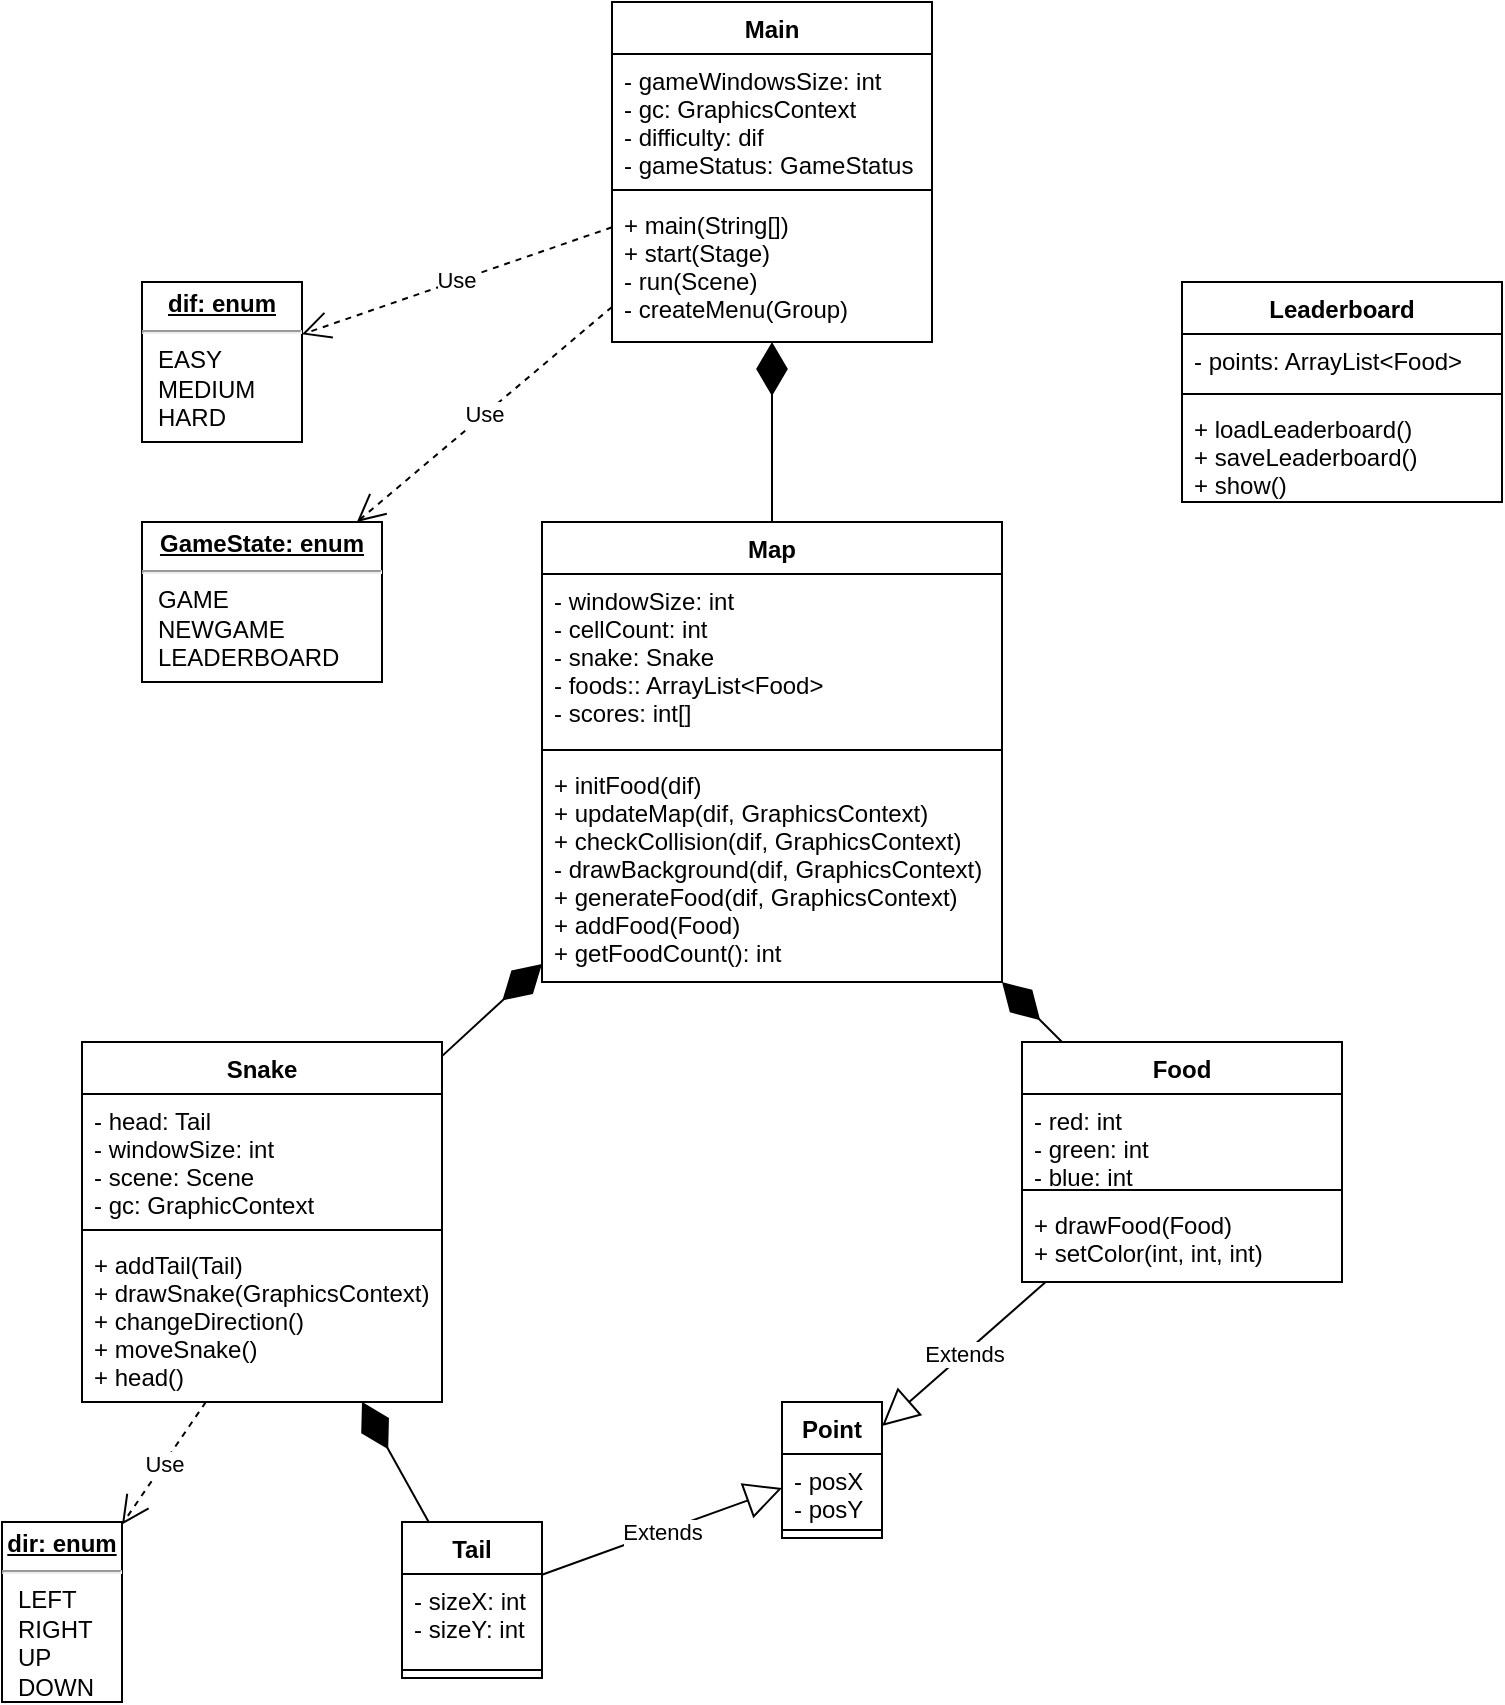 <mxfile version="13.8.8" type="device"><diagram id="INqqwgFJRLIuOFs6QZzU" name="Page-1"><mxGraphModel dx="1694" dy="1110" grid="1" gridSize="10" guides="1" tooltips="1" connect="1" arrows="1" fold="1" page="1" pageScale="1" pageWidth="827" pageHeight="1169" math="0" shadow="0"><root><mxCell id="0"/><mxCell id="1" parent="0"/><mxCell id="UiDXI8f-_YDaxjYFtEas-1" value="Map" style="swimlane;fontStyle=1;align=center;verticalAlign=top;childLayout=stackLayout;horizontal=1;startSize=26;horizontalStack=0;resizeParent=1;resizeParentMax=0;resizeLast=0;collapsible=1;marginBottom=0;" vertex="1" parent="1"><mxGeometry x="320" y="400" width="230" height="230" as="geometry"/></mxCell><mxCell id="UiDXI8f-_YDaxjYFtEas-2" value="- windowSize: int&#10;- cellCount: int&#10;- snake: Snake&#10;- foods:: ArrayList&lt;Food&gt;&#10;- scores: int[]" style="text;strokeColor=none;fillColor=none;align=left;verticalAlign=top;spacingLeft=4;spacingRight=4;overflow=hidden;rotatable=0;points=[[0,0.5],[1,0.5]];portConstraint=eastwest;" vertex="1" parent="UiDXI8f-_YDaxjYFtEas-1"><mxGeometry y="26" width="230" height="84" as="geometry"/></mxCell><mxCell id="UiDXI8f-_YDaxjYFtEas-3" value="" style="line;strokeWidth=1;fillColor=none;align=left;verticalAlign=middle;spacingTop=-1;spacingLeft=3;spacingRight=3;rotatable=0;labelPosition=right;points=[];portConstraint=eastwest;" vertex="1" parent="UiDXI8f-_YDaxjYFtEas-1"><mxGeometry y="110" width="230" height="8" as="geometry"/></mxCell><mxCell id="UiDXI8f-_YDaxjYFtEas-4" value="+ initFood(dif)&#10;+ updateMap(dif, GraphicsContext)&#10;+ checkCollision(dif, GraphicsContext)&#10;- drawBackground(dif, GraphicsContext)&#10;+ generateFood(dif, GraphicsContext)&#10;+ addFood(Food)&#10;+ getFoodCount(): int&#10;" style="text;strokeColor=none;fillColor=none;align=left;verticalAlign=top;spacingLeft=4;spacingRight=4;overflow=hidden;rotatable=0;points=[[0,0.5],[1,0.5]];portConstraint=eastwest;" vertex="1" parent="UiDXI8f-_YDaxjYFtEas-1"><mxGeometry y="118" width="230" height="112" as="geometry"/></mxCell><mxCell id="UiDXI8f-_YDaxjYFtEas-5" value="Snake" style="swimlane;fontStyle=1;align=center;verticalAlign=top;childLayout=stackLayout;horizontal=1;startSize=26;horizontalStack=0;resizeParent=1;resizeParentMax=0;resizeLast=0;collapsible=1;marginBottom=0;" vertex="1" parent="1"><mxGeometry x="90" y="660" width="180" height="180" as="geometry"/></mxCell><mxCell id="UiDXI8f-_YDaxjYFtEas-6" value="- head: Tail&#10;- windowSize: int&#10;- scene: Scene&#10;- gc: GraphicContext" style="text;strokeColor=none;fillColor=none;align=left;verticalAlign=top;spacingLeft=4;spacingRight=4;overflow=hidden;rotatable=0;points=[[0,0.5],[1,0.5]];portConstraint=eastwest;" vertex="1" parent="UiDXI8f-_YDaxjYFtEas-5"><mxGeometry y="26" width="180" height="64" as="geometry"/></mxCell><mxCell id="UiDXI8f-_YDaxjYFtEas-7" value="" style="line;strokeWidth=1;fillColor=none;align=left;verticalAlign=middle;spacingTop=-1;spacingLeft=3;spacingRight=3;rotatable=0;labelPosition=right;points=[];portConstraint=eastwest;" vertex="1" parent="UiDXI8f-_YDaxjYFtEas-5"><mxGeometry y="90" width="180" height="8" as="geometry"/></mxCell><mxCell id="UiDXI8f-_YDaxjYFtEas-8" value="+ addTail(Tail)&#10;+ drawSnake(GraphicsContext)&#10;+ changeDirection()&#10;+ moveSnake()&#10;+ head()" style="text;strokeColor=none;fillColor=none;align=left;verticalAlign=top;spacingLeft=4;spacingRight=4;overflow=hidden;rotatable=0;points=[[0,0.5],[1,0.5]];portConstraint=eastwest;" vertex="1" parent="UiDXI8f-_YDaxjYFtEas-5"><mxGeometry y="98" width="180" height="82" as="geometry"/></mxCell><mxCell id="UiDXI8f-_YDaxjYFtEas-9" value="Food" style="swimlane;fontStyle=1;align=center;verticalAlign=top;childLayout=stackLayout;horizontal=1;startSize=26;horizontalStack=0;resizeParent=1;resizeParentMax=0;resizeLast=0;collapsible=1;marginBottom=0;" vertex="1" parent="1"><mxGeometry x="560" y="660" width="160" height="120" as="geometry"/></mxCell><mxCell id="UiDXI8f-_YDaxjYFtEas-10" value="- red: int&#10;- green: int&#10;- blue: int" style="text;strokeColor=none;fillColor=none;align=left;verticalAlign=top;spacingLeft=4;spacingRight=4;overflow=hidden;rotatable=0;points=[[0,0.5],[1,0.5]];portConstraint=eastwest;" vertex="1" parent="UiDXI8f-_YDaxjYFtEas-9"><mxGeometry y="26" width="160" height="44" as="geometry"/></mxCell><mxCell id="UiDXI8f-_YDaxjYFtEas-11" value="" style="line;strokeWidth=1;fillColor=none;align=left;verticalAlign=middle;spacingTop=-1;spacingLeft=3;spacingRight=3;rotatable=0;labelPosition=right;points=[];portConstraint=eastwest;" vertex="1" parent="UiDXI8f-_YDaxjYFtEas-9"><mxGeometry y="70" width="160" height="8" as="geometry"/></mxCell><mxCell id="UiDXI8f-_YDaxjYFtEas-12" value="+ drawFood(Food)&#10;+ setColor(int, int, int)" style="text;strokeColor=none;fillColor=none;align=left;verticalAlign=top;spacingLeft=4;spacingRight=4;overflow=hidden;rotatable=0;points=[[0,0.5],[1,0.5]];portConstraint=eastwest;" vertex="1" parent="UiDXI8f-_YDaxjYFtEas-9"><mxGeometry y="78" width="160" height="42" as="geometry"/></mxCell><mxCell id="UiDXI8f-_YDaxjYFtEas-14" value="Tail" style="swimlane;fontStyle=1;align=center;verticalAlign=top;childLayout=stackLayout;horizontal=1;startSize=26;horizontalStack=0;resizeParent=1;resizeParentMax=0;resizeLast=0;collapsible=1;marginBottom=0;" vertex="1" parent="1"><mxGeometry x="250" y="900" width="70" height="78" as="geometry"/></mxCell><mxCell id="UiDXI8f-_YDaxjYFtEas-15" value="- sizeX: int&#10;- sizeY: int" style="text;strokeColor=none;fillColor=none;align=left;verticalAlign=top;spacingLeft=4;spacingRight=4;overflow=hidden;rotatable=0;points=[[0,0.5],[1,0.5]];portConstraint=eastwest;" vertex="1" parent="UiDXI8f-_YDaxjYFtEas-14"><mxGeometry y="26" width="70" height="44" as="geometry"/></mxCell><mxCell id="UiDXI8f-_YDaxjYFtEas-16" value="" style="line;strokeWidth=1;fillColor=none;align=left;verticalAlign=middle;spacingTop=-1;spacingLeft=3;spacingRight=3;rotatable=0;labelPosition=right;points=[];portConstraint=eastwest;" vertex="1" parent="UiDXI8f-_YDaxjYFtEas-14"><mxGeometry y="70" width="70" height="8" as="geometry"/></mxCell><mxCell id="UiDXI8f-_YDaxjYFtEas-22" value="Main" style="swimlane;fontStyle=1;align=center;verticalAlign=top;childLayout=stackLayout;horizontal=1;startSize=26;horizontalStack=0;resizeParent=1;resizeParentMax=0;resizeLast=0;collapsible=1;marginBottom=0;" vertex="1" parent="1"><mxGeometry x="355" y="140" width="160" height="170" as="geometry"/></mxCell><mxCell id="UiDXI8f-_YDaxjYFtEas-23" value="- gameWindowsSize: int&#10;- gc: GraphicsContext&#10;- difficulty: dif&#10;- gameStatus: GameStatus" style="text;strokeColor=none;fillColor=none;align=left;verticalAlign=top;spacingLeft=4;spacingRight=4;overflow=hidden;rotatable=0;points=[[0,0.5],[1,0.5]];portConstraint=eastwest;" vertex="1" parent="UiDXI8f-_YDaxjYFtEas-22"><mxGeometry y="26" width="160" height="64" as="geometry"/></mxCell><mxCell id="UiDXI8f-_YDaxjYFtEas-24" value="" style="line;strokeWidth=1;fillColor=none;align=left;verticalAlign=middle;spacingTop=-1;spacingLeft=3;spacingRight=3;rotatable=0;labelPosition=right;points=[];portConstraint=eastwest;" vertex="1" parent="UiDXI8f-_YDaxjYFtEas-22"><mxGeometry y="90" width="160" height="8" as="geometry"/></mxCell><mxCell id="UiDXI8f-_YDaxjYFtEas-25" value="+ main(String[])&#10;+ start(Stage)&#10;- run(Scene)&#10;- createMenu(Group)" style="text;strokeColor=none;fillColor=none;align=left;verticalAlign=top;spacingLeft=4;spacingRight=4;overflow=hidden;rotatable=0;points=[[0,0.5],[1,0.5]];portConstraint=eastwest;" vertex="1" parent="UiDXI8f-_YDaxjYFtEas-22"><mxGeometry y="98" width="160" height="72" as="geometry"/></mxCell><mxCell id="UiDXI8f-_YDaxjYFtEas-30" value="Leaderboard" style="swimlane;fontStyle=1;align=center;verticalAlign=top;childLayout=stackLayout;horizontal=1;startSize=26;horizontalStack=0;resizeParent=1;resizeParentMax=0;resizeLast=0;collapsible=1;marginBottom=0;" vertex="1" parent="1"><mxGeometry x="640" y="280" width="160" height="110" as="geometry"/></mxCell><mxCell id="UiDXI8f-_YDaxjYFtEas-31" value="- points: ArrayList&lt;Food&gt;" style="text;strokeColor=none;fillColor=none;align=left;verticalAlign=top;spacingLeft=4;spacingRight=4;overflow=hidden;rotatable=0;points=[[0,0.5],[1,0.5]];portConstraint=eastwest;" vertex="1" parent="UiDXI8f-_YDaxjYFtEas-30"><mxGeometry y="26" width="160" height="26" as="geometry"/></mxCell><mxCell id="UiDXI8f-_YDaxjYFtEas-32" value="" style="line;strokeWidth=1;fillColor=none;align=left;verticalAlign=middle;spacingTop=-1;spacingLeft=3;spacingRight=3;rotatable=0;labelPosition=right;points=[];portConstraint=eastwest;" vertex="1" parent="UiDXI8f-_YDaxjYFtEas-30"><mxGeometry y="52" width="160" height="8" as="geometry"/></mxCell><mxCell id="UiDXI8f-_YDaxjYFtEas-33" value="+ loadLeaderboard()&#10;+ saveLeaderboard()&#10;+ show()" style="text;strokeColor=none;fillColor=none;align=left;verticalAlign=top;spacingLeft=4;spacingRight=4;overflow=hidden;rotatable=0;points=[[0,0.5],[1,0.5]];portConstraint=eastwest;" vertex="1" parent="UiDXI8f-_YDaxjYFtEas-30"><mxGeometry y="60" width="160" height="50" as="geometry"/></mxCell><mxCell id="UiDXI8f-_YDaxjYFtEas-35" value="&lt;p style=&quot;margin: 0px ; margin-top: 4px ; text-align: center ; text-decoration: underline&quot;&gt;&lt;b&gt;dif: enum&lt;/b&gt;&lt;/p&gt;&lt;hr&gt;&lt;p style=&quot;margin: 0px ; margin-left: 8px&quot;&gt;EASY&lt;/p&gt;&lt;p style=&quot;margin: 0px ; margin-left: 8px&quot;&gt;MEDIUM&lt;/p&gt;&lt;p style=&quot;margin: 0px ; margin-left: 8px&quot;&gt;HARD&lt;/p&gt;" style="verticalAlign=top;align=left;overflow=fill;fontSize=12;fontFamily=Helvetica;html=1;" vertex="1" parent="1"><mxGeometry x="120" y="280" width="80" height="80" as="geometry"/></mxCell><mxCell id="UiDXI8f-_YDaxjYFtEas-36" value="&lt;p style=&quot;margin: 0px ; margin-top: 4px ; text-align: center ; text-decoration: underline&quot;&gt;&lt;b&gt;GameState: enum&lt;/b&gt;&lt;/p&gt;&lt;hr&gt;&lt;p style=&quot;margin: 0px ; margin-left: 8px&quot;&gt;GAME&lt;/p&gt;&lt;p style=&quot;margin: 0px ; margin-left: 8px&quot;&gt;NEWGAME&lt;/p&gt;&lt;p style=&quot;margin: 0px ; margin-left: 8px&quot;&gt;LEADERBOARD&lt;/p&gt;" style="verticalAlign=top;align=left;overflow=fill;fontSize=12;fontFamily=Helvetica;html=1;" vertex="1" parent="1"><mxGeometry x="120" y="400" width="120" height="80" as="geometry"/></mxCell><mxCell id="UiDXI8f-_YDaxjYFtEas-38" value="Use" style="endArrow=open;endSize=12;dashed=1;html=1;" edge="1" parent="1" source="UiDXI8f-_YDaxjYFtEas-22" target="UiDXI8f-_YDaxjYFtEas-36"><mxGeometry width="160" relative="1" as="geometry"><mxPoint x="420" y="415" as="sourcePoint"/><mxPoint x="580" y="415" as="targetPoint"/></mxGeometry></mxCell><mxCell id="UiDXI8f-_YDaxjYFtEas-39" value="Use" style="endArrow=open;endSize=12;dashed=1;html=1;" edge="1" parent="1" source="UiDXI8f-_YDaxjYFtEas-22" target="UiDXI8f-_YDaxjYFtEas-35"><mxGeometry width="160" relative="1" as="geometry"><mxPoint x="350" y="325" as="sourcePoint"/><mxPoint x="510" y="325" as="targetPoint"/></mxGeometry></mxCell><mxCell id="UiDXI8f-_YDaxjYFtEas-40" value="&lt;p style=&quot;margin: 0px ; margin-top: 4px ; text-align: center ; text-decoration: underline&quot;&gt;&lt;b&gt;dir: enum&lt;/b&gt;&lt;/p&gt;&lt;hr&gt;&lt;p style=&quot;margin: 0px ; margin-left: 8px&quot;&gt;LEFT&lt;/p&gt;&lt;p style=&quot;margin: 0px ; margin-left: 8px&quot;&gt;RIGHT&lt;/p&gt;&lt;p style=&quot;margin: 0px ; margin-left: 8px&quot;&gt;UP&lt;/p&gt;&lt;p style=&quot;margin: 0px ; margin-left: 8px&quot;&gt;DOWN&lt;/p&gt;" style="verticalAlign=top;align=left;overflow=fill;fontSize=12;fontFamily=Helvetica;html=1;" vertex="1" parent="1"><mxGeometry x="50" y="900" width="60" height="90" as="geometry"/></mxCell><mxCell id="UiDXI8f-_YDaxjYFtEas-42" value="Use" style="endArrow=open;endSize=12;dashed=1;html=1;" edge="1" parent="1" source="UiDXI8f-_YDaxjYFtEas-8" target="UiDXI8f-_YDaxjYFtEas-40"><mxGeometry width="160" relative="1" as="geometry"><mxPoint x="230" y="800" as="sourcePoint"/><mxPoint x="390" y="800" as="targetPoint"/></mxGeometry></mxCell><mxCell id="UiDXI8f-_YDaxjYFtEas-43" value="" style="endArrow=diamondThin;endFill=1;endSize=24;html=1;" edge="1" parent="1" source="UiDXI8f-_YDaxjYFtEas-5" target="UiDXI8f-_YDaxjYFtEas-1"><mxGeometry width="160" relative="1" as="geometry"><mxPoint x="230" y="630" as="sourcePoint"/><mxPoint x="390" y="630" as="targetPoint"/></mxGeometry></mxCell><mxCell id="UiDXI8f-_YDaxjYFtEas-44" value="" style="endArrow=diamondThin;endFill=1;endSize=24;html=1;" edge="1" parent="1" source="UiDXI8f-_YDaxjYFtEas-9" target="UiDXI8f-_YDaxjYFtEas-1"><mxGeometry width="160" relative="1" as="geometry"><mxPoint x="230" y="630" as="sourcePoint"/><mxPoint x="390" y="630" as="targetPoint"/></mxGeometry></mxCell><mxCell id="UiDXI8f-_YDaxjYFtEas-45" value="" style="endArrow=diamondThin;endFill=1;endSize=24;html=1;" edge="1" parent="1" source="UiDXI8f-_YDaxjYFtEas-14" target="UiDXI8f-_YDaxjYFtEas-5"><mxGeometry width="160" relative="1" as="geometry"><mxPoint x="230" y="720" as="sourcePoint"/><mxPoint x="390" y="720" as="targetPoint"/></mxGeometry></mxCell><mxCell id="UiDXI8f-_YDaxjYFtEas-46" value="" style="endArrow=diamondThin;endFill=1;endSize=24;html=1;" edge="1" parent="1" source="UiDXI8f-_YDaxjYFtEas-1" target="UiDXI8f-_YDaxjYFtEas-22"><mxGeometry width="160" relative="1" as="geometry"><mxPoint x="230" y="315" as="sourcePoint"/><mxPoint x="390" y="315" as="targetPoint"/></mxGeometry></mxCell><mxCell id="UiDXI8f-_YDaxjYFtEas-55" value="Point" style="swimlane;fontStyle=1;align=center;verticalAlign=top;childLayout=stackLayout;horizontal=1;startSize=26;horizontalStack=0;resizeParent=1;resizeParentMax=0;resizeLast=0;collapsible=1;marginBottom=0;" vertex="1" parent="1"><mxGeometry x="440" y="840" width="50" height="68" as="geometry"/></mxCell><mxCell id="UiDXI8f-_YDaxjYFtEas-56" value="- posX&#10;- posY" style="text;strokeColor=none;fillColor=none;align=left;verticalAlign=top;spacingLeft=4;spacingRight=4;overflow=hidden;rotatable=0;points=[[0,0.5],[1,0.5]];portConstraint=eastwest;" vertex="1" parent="UiDXI8f-_YDaxjYFtEas-55"><mxGeometry y="26" width="50" height="34" as="geometry"/></mxCell><mxCell id="UiDXI8f-_YDaxjYFtEas-57" value="" style="line;strokeWidth=1;fillColor=none;align=left;verticalAlign=middle;spacingTop=-1;spacingLeft=3;spacingRight=3;rotatable=0;labelPosition=right;points=[];portConstraint=eastwest;" vertex="1" parent="UiDXI8f-_YDaxjYFtEas-55"><mxGeometry y="60" width="50" height="8" as="geometry"/></mxCell><mxCell id="UiDXI8f-_YDaxjYFtEas-59" value="Extends" style="endArrow=block;endSize=16;endFill=0;html=1;" edge="1" parent="1" source="UiDXI8f-_YDaxjYFtEas-14" target="UiDXI8f-_YDaxjYFtEas-55"><mxGeometry width="160" relative="1" as="geometry"><mxPoint x="310" y="740" as="sourcePoint"/><mxPoint x="470" y="740" as="targetPoint"/></mxGeometry></mxCell><mxCell id="UiDXI8f-_YDaxjYFtEas-60" value="Extends" style="endArrow=block;endSize=16;endFill=0;html=1;" edge="1" parent="1" source="UiDXI8f-_YDaxjYFtEas-9" target="UiDXI8f-_YDaxjYFtEas-55"><mxGeometry width="160" relative="1" as="geometry"><mxPoint x="310" y="740" as="sourcePoint"/><mxPoint x="470" y="740" as="targetPoint"/></mxGeometry></mxCell></root></mxGraphModel></diagram></mxfile>